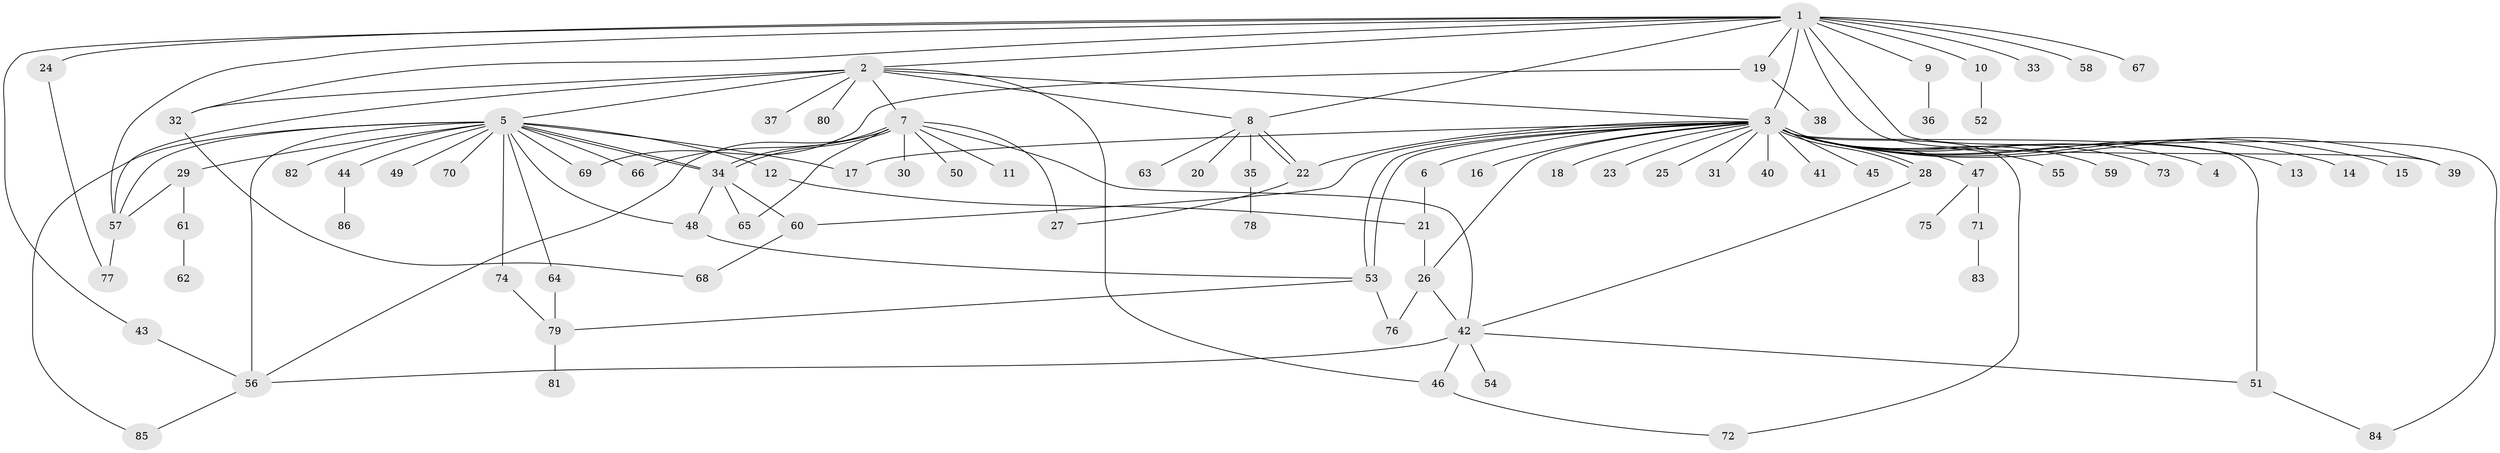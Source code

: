 // coarse degree distribution, {1: 0.5, 26: 0.019230769230769232, 2: 0.17307692307692307, 4: 0.1346153846153846, 3: 0.057692307692307696, 7: 0.019230769230769232, 13: 0.019230769230769232, 5: 0.019230769230769232, 8: 0.038461538461538464, 12: 0.019230769230769232}
// Generated by graph-tools (version 1.1) at 2025/36/03/04/25 23:36:54]
// undirected, 86 vertices, 124 edges
graph export_dot {
  node [color=gray90,style=filled];
  1;
  2;
  3;
  4;
  5;
  6;
  7;
  8;
  9;
  10;
  11;
  12;
  13;
  14;
  15;
  16;
  17;
  18;
  19;
  20;
  21;
  22;
  23;
  24;
  25;
  26;
  27;
  28;
  29;
  30;
  31;
  32;
  33;
  34;
  35;
  36;
  37;
  38;
  39;
  40;
  41;
  42;
  43;
  44;
  45;
  46;
  47;
  48;
  49;
  50;
  51;
  52;
  53;
  54;
  55;
  56;
  57;
  58;
  59;
  60;
  61;
  62;
  63;
  64;
  65;
  66;
  67;
  68;
  69;
  70;
  71;
  72;
  73;
  74;
  75;
  76;
  77;
  78;
  79;
  80;
  81;
  82;
  83;
  84;
  85;
  86;
  1 -- 2;
  1 -- 3;
  1 -- 8;
  1 -- 9;
  1 -- 10;
  1 -- 19;
  1 -- 24;
  1 -- 32;
  1 -- 33;
  1 -- 39;
  1 -- 43;
  1 -- 57;
  1 -- 58;
  1 -- 67;
  1 -- 84;
  2 -- 3;
  2 -- 5;
  2 -- 7;
  2 -- 8;
  2 -- 32;
  2 -- 37;
  2 -- 46;
  2 -- 57;
  2 -- 80;
  3 -- 4;
  3 -- 6;
  3 -- 13;
  3 -- 14;
  3 -- 15;
  3 -- 16;
  3 -- 17;
  3 -- 18;
  3 -- 22;
  3 -- 23;
  3 -- 25;
  3 -- 26;
  3 -- 28;
  3 -- 28;
  3 -- 31;
  3 -- 39;
  3 -- 40;
  3 -- 41;
  3 -- 45;
  3 -- 47;
  3 -- 51;
  3 -- 53;
  3 -- 53;
  3 -- 55;
  3 -- 59;
  3 -- 60;
  3 -- 72;
  3 -- 73;
  5 -- 12;
  5 -- 17;
  5 -- 29;
  5 -- 34;
  5 -- 34;
  5 -- 44;
  5 -- 48;
  5 -- 49;
  5 -- 56;
  5 -- 57;
  5 -- 64;
  5 -- 66;
  5 -- 69;
  5 -- 70;
  5 -- 74;
  5 -- 82;
  5 -- 85;
  6 -- 21;
  7 -- 11;
  7 -- 27;
  7 -- 30;
  7 -- 34;
  7 -- 34;
  7 -- 42;
  7 -- 50;
  7 -- 56;
  7 -- 65;
  7 -- 66;
  8 -- 20;
  8 -- 22;
  8 -- 22;
  8 -- 35;
  8 -- 63;
  9 -- 36;
  10 -- 52;
  12 -- 21;
  19 -- 38;
  19 -- 69;
  21 -- 26;
  22 -- 27;
  24 -- 77;
  26 -- 42;
  26 -- 76;
  28 -- 42;
  29 -- 57;
  29 -- 61;
  32 -- 68;
  34 -- 48;
  34 -- 60;
  34 -- 65;
  35 -- 78;
  42 -- 46;
  42 -- 51;
  42 -- 54;
  42 -- 56;
  43 -- 56;
  44 -- 86;
  46 -- 72;
  47 -- 71;
  47 -- 75;
  48 -- 53;
  51 -- 84;
  53 -- 76;
  53 -- 79;
  56 -- 85;
  57 -- 77;
  60 -- 68;
  61 -- 62;
  64 -- 79;
  71 -- 83;
  74 -- 79;
  79 -- 81;
}
